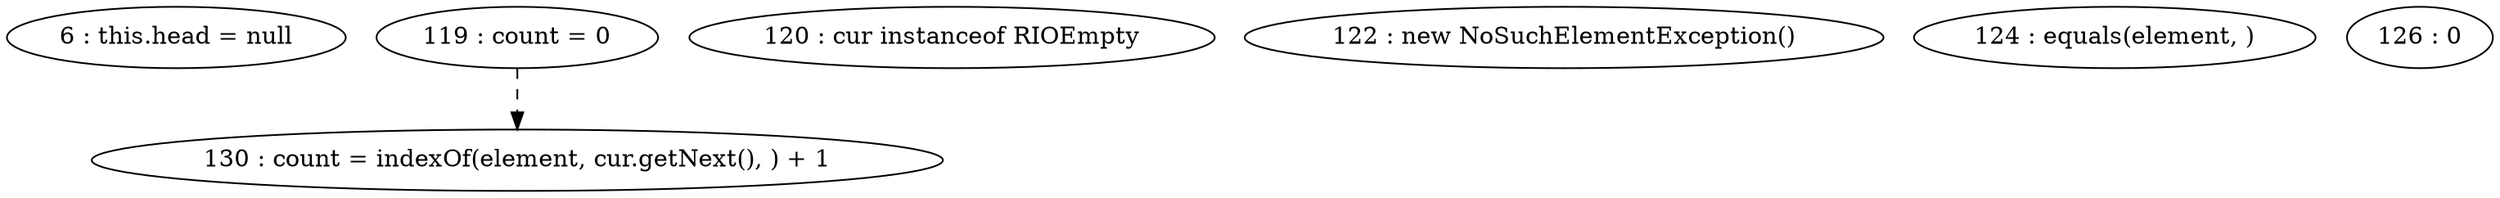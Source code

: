 digraph G {
"6 : this.head = null"
"119 : count = 0"
"119 : count = 0" -> "130 : count = indexOf(element, cur.getNext(), ) + 1" [style=dashed]
"120 : cur instanceof RIOEmpty"
"122 : new NoSuchElementException()"
"124 : equals(element, )"
"126 : 0"
"130 : count = indexOf(element, cur.getNext(), ) + 1"
}